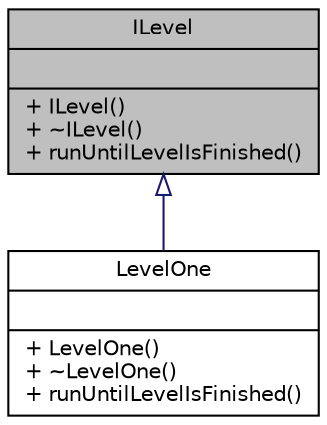 digraph "ILevel"
{
 // LATEX_PDF_SIZE
  edge [fontname="Helvetica",fontsize="10",labelfontname="Helvetica",labelfontsize="10"];
  node [fontname="Helvetica",fontsize="10",shape=record];
  Node1 [label="{ILevel\n||+ ILevel()\l+ ~ILevel()\l+ runUntilLevelIsFinished()\l}",height=0.2,width=0.4,color="black", fillcolor="grey75", style="filled", fontcolor="black",tooltip="Provides an interface for level behavior, whether that is a player sprite, or an NPC of some sort ...."];
  Node1 -> Node2 [dir="back",color="midnightblue",fontsize="10",style="solid",arrowtail="onormal",fontname="Helvetica"];
  Node2 [label="{LevelOne\n||+ LevelOne()\l+ ~LevelOne()\l+ runUntilLevelIsFinished()\l}",height=0.2,width=0.4,color="black", fillcolor="white", style="filled",URL="$class_level_one.html",tooltip="Provides a concrete implementation for the first level and the myriad waves of baddies that you'll ha..."];
}
